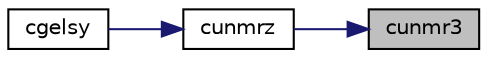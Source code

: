 digraph "cunmr3"
{
 // LATEX_PDF_SIZE
  edge [fontname="Helvetica",fontsize="10",labelfontname="Helvetica",labelfontsize="10"];
  node [fontname="Helvetica",fontsize="10",shape=record];
  rankdir="RL";
  Node1 [label="cunmr3",height=0.2,width=0.4,color="black", fillcolor="grey75", style="filled", fontcolor="black",tooltip="CUNMR3 multiplies a general matrix by the unitary matrix from a RZ factorization determined by ctzrzf..."];
  Node1 -> Node2 [dir="back",color="midnightblue",fontsize="10",style="solid",fontname="Helvetica"];
  Node2 [label="cunmrz",height=0.2,width=0.4,color="black", fillcolor="white", style="filled",URL="$cunmrz_8f.html#a891e2fb2f9e07f4d36eb8693601b6479",tooltip="CUNMRZ"];
  Node2 -> Node3 [dir="back",color="midnightblue",fontsize="10",style="solid",fontname="Helvetica"];
  Node3 [label="cgelsy",height=0.2,width=0.4,color="black", fillcolor="white", style="filled",URL="$cgelsy_8f.html#a9c3fdd95b68447e92700dffb218fc9db",tooltip="CGELSY solves overdetermined or underdetermined systems for GE matrices"];
}
